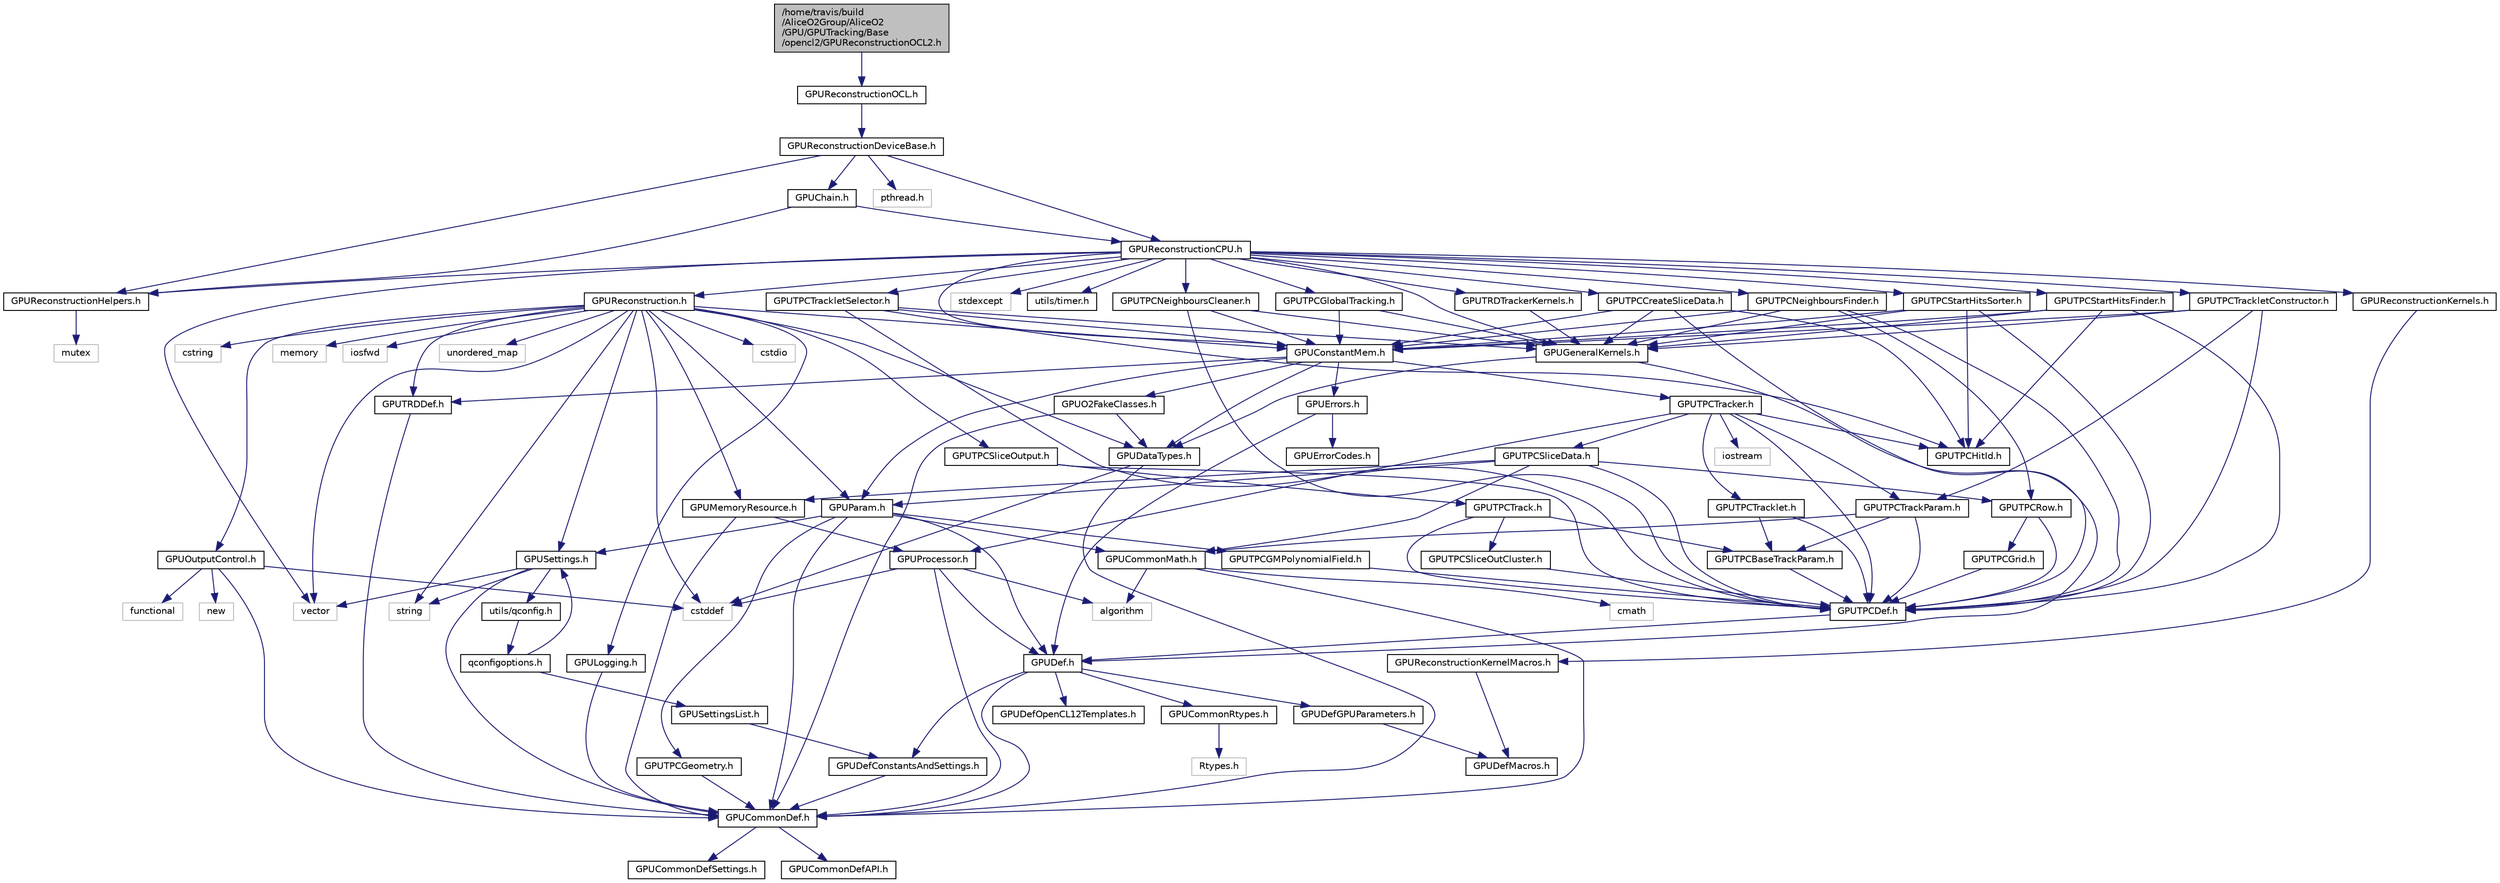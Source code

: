 digraph "/home/travis/build/AliceO2Group/AliceO2/GPU/GPUTracking/Base/opencl2/GPUReconstructionOCL2.h"
{
 // INTERACTIVE_SVG=YES
  bgcolor="transparent";
  edge [fontname="Helvetica",fontsize="10",labelfontname="Helvetica",labelfontsize="10"];
  node [fontname="Helvetica",fontsize="10",shape=record];
  Node0 [label="/home/travis/build\l/AliceO2Group/AliceO2\l/GPU/GPUTracking/Base\l/opencl2/GPUReconstructionOCL2.h",height=0.2,width=0.4,color="black", fillcolor="grey75", style="filled", fontcolor="black"];
  Node0 -> Node1 [color="midnightblue",fontsize="10",style="solid",fontname="Helvetica"];
  Node1 [label="GPUReconstructionOCL.h",height=0.2,width=0.4,color="black",URL="$d5/de0/GPUReconstructionOCL_8h.html"];
  Node1 -> Node2 [color="midnightblue",fontsize="10",style="solid",fontname="Helvetica"];
  Node2 [label="GPUReconstructionDeviceBase.h",height=0.2,width=0.4,color="black",URL="$d0/d92/GPUReconstructionDeviceBase_8h.html"];
  Node2 -> Node3 [color="midnightblue",fontsize="10",style="solid",fontname="Helvetica"];
  Node3 [label="GPUReconstructionCPU.h",height=0.2,width=0.4,color="black",URL="$dd/dc0/GPUReconstructionCPU_8h.html"];
  Node3 -> Node4 [color="midnightblue",fontsize="10",style="solid",fontname="Helvetica"];
  Node4 [label="GPUReconstruction.h",height=0.2,width=0.4,color="black",URL="$d2/de8/GPUReconstruction_8h.html"];
  Node4 -> Node5 [color="midnightblue",fontsize="10",style="solid",fontname="Helvetica"];
  Node5 [label="cstddef",height=0.2,width=0.4,color="grey75"];
  Node4 -> Node6 [color="midnightblue",fontsize="10",style="solid",fontname="Helvetica"];
  Node6 [label="cstdio",height=0.2,width=0.4,color="grey75"];
  Node4 -> Node7 [color="midnightblue",fontsize="10",style="solid",fontname="Helvetica"];
  Node7 [label="cstring",height=0.2,width=0.4,color="grey75"];
  Node4 -> Node8 [color="midnightblue",fontsize="10",style="solid",fontname="Helvetica"];
  Node8 [label="string",height=0.2,width=0.4,color="grey75"];
  Node4 -> Node9 [color="midnightblue",fontsize="10",style="solid",fontname="Helvetica"];
  Node9 [label="memory",height=0.2,width=0.4,color="grey75"];
  Node4 -> Node10 [color="midnightblue",fontsize="10",style="solid",fontname="Helvetica"];
  Node10 [label="iosfwd",height=0.2,width=0.4,color="grey75"];
  Node4 -> Node11 [color="midnightblue",fontsize="10",style="solid",fontname="Helvetica"];
  Node11 [label="vector",height=0.2,width=0.4,color="grey75"];
  Node4 -> Node12 [color="midnightblue",fontsize="10",style="solid",fontname="Helvetica"];
  Node12 [label="unordered_map",height=0.2,width=0.4,color="grey75"];
  Node4 -> Node13 [color="midnightblue",fontsize="10",style="solid",fontname="Helvetica"];
  Node13 [label="GPUTRDDef.h",height=0.2,width=0.4,color="black",URL="$d7/d4f/GPUTRDDef_8h.html"];
  Node13 -> Node14 [color="midnightblue",fontsize="10",style="solid",fontname="Helvetica"];
  Node14 [label="GPUCommonDef.h",height=0.2,width=0.4,color="black",URL="$df/d21/GPUCommonDef_8h.html"];
  Node14 -> Node15 [color="midnightblue",fontsize="10",style="solid",fontname="Helvetica"];
  Node15 [label="GPUCommonDefSettings.h",height=0.2,width=0.4,color="black",URL="$d5/d93/GPUCommonDefSettings_8h.html"];
  Node14 -> Node16 [color="midnightblue",fontsize="10",style="solid",fontname="Helvetica"];
  Node16 [label="GPUCommonDefAPI.h",height=0.2,width=0.4,color="black",URL="$da/d5a/GPUCommonDefAPI_8h.html"];
  Node4 -> Node17 [color="midnightblue",fontsize="10",style="solid",fontname="Helvetica"];
  Node17 [label="GPUParam.h",height=0.2,width=0.4,color="black",URL="$df/d13/GPUParam_8h.html"];
  Node17 -> Node14 [color="midnightblue",fontsize="10",style="solid",fontname="Helvetica"];
  Node17 -> Node18 [color="midnightblue",fontsize="10",style="solid",fontname="Helvetica"];
  Node18 [label="GPUCommonMath.h",height=0.2,width=0.4,color="black",URL="$d6/da2/GPUCommonMath_8h.html"];
  Node18 -> Node14 [color="midnightblue",fontsize="10",style="solid",fontname="Helvetica"];
  Node18 -> Node19 [color="midnightblue",fontsize="10",style="solid",fontname="Helvetica"];
  Node19 [label="cmath",height=0.2,width=0.4,color="grey75"];
  Node18 -> Node20 [color="midnightblue",fontsize="10",style="solid",fontname="Helvetica"];
  Node20 [label="algorithm",height=0.2,width=0.4,color="grey75"];
  Node17 -> Node21 [color="midnightblue",fontsize="10",style="solid",fontname="Helvetica"];
  Node21 [label="GPUDef.h",height=0.2,width=0.4,color="black",URL="$d2/d6d/GPUDef_8h.html"];
  Node21 -> Node14 [color="midnightblue",fontsize="10",style="solid",fontname="Helvetica"];
  Node21 -> Node22 [color="midnightblue",fontsize="10",style="solid",fontname="Helvetica"];
  Node22 [label="GPUDefConstantsAndSettings.h",height=0.2,width=0.4,color="black",URL="$d2/d37/GPUDefConstantsAndSettings_8h.html"];
  Node22 -> Node14 [color="midnightblue",fontsize="10",style="solid",fontname="Helvetica"];
  Node21 -> Node23 [color="midnightblue",fontsize="10",style="solid",fontname="Helvetica"];
  Node23 [label="GPUDefGPUParameters.h",height=0.2,width=0.4,color="black",URL="$dc/de9/GPUDefGPUParameters_8h.html"];
  Node23 -> Node24 [color="midnightblue",fontsize="10",style="solid",fontname="Helvetica"];
  Node24 [label="GPUDefMacros.h",height=0.2,width=0.4,color="black",URL="$d6/dff/GPUDefMacros_8h.html"];
  Node21 -> Node25 [color="midnightblue",fontsize="10",style="solid",fontname="Helvetica"];
  Node25 [label="GPUDefOpenCL12Templates.h",height=0.2,width=0.4,color="black",URL="$d3/d4c/GPUDefOpenCL12Templates_8h.html"];
  Node21 -> Node26 [color="midnightblue",fontsize="10",style="solid",fontname="Helvetica"];
  Node26 [label="GPUCommonRtypes.h",height=0.2,width=0.4,color="black",URL="$d2/d45/GPUCommonRtypes_8h.html"];
  Node26 -> Node27 [color="midnightblue",fontsize="10",style="solid",fontname="Helvetica"];
  Node27 [label="Rtypes.h",height=0.2,width=0.4,color="grey75"];
  Node17 -> Node28 [color="midnightblue",fontsize="10",style="solid",fontname="Helvetica"];
  Node28 [label="GPUSettings.h",height=0.2,width=0.4,color="black",URL="$dd/dc6/GPUSettings_8h.html"];
  Node28 -> Node14 [color="midnightblue",fontsize="10",style="solid",fontname="Helvetica"];
  Node28 -> Node11 [color="midnightblue",fontsize="10",style="solid",fontname="Helvetica"];
  Node28 -> Node8 [color="midnightblue",fontsize="10",style="solid",fontname="Helvetica"];
  Node28 -> Node29 [color="midnightblue",fontsize="10",style="solid",fontname="Helvetica"];
  Node29 [label="utils/qconfig.h",height=0.2,width=0.4,color="black",URL="$da/d08/qconfig_8h.html"];
  Node29 -> Node30 [color="midnightblue",fontsize="10",style="solid",fontname="Helvetica"];
  Node30 [label="qconfigoptions.h",height=0.2,width=0.4,color="black",URL="$d8/de9/qconfigoptions_8h.html"];
  Node30 -> Node28 [color="midnightblue",fontsize="10",style="solid",fontname="Helvetica"];
  Node30 -> Node31 [color="midnightblue",fontsize="10",style="solid",fontname="Helvetica"];
  Node31 [label="GPUSettingsList.h",height=0.2,width=0.4,color="black",URL="$d4/d57/GPUSettingsList_8h.html"];
  Node31 -> Node22 [color="midnightblue",fontsize="10",style="solid",fontname="Helvetica"];
  Node17 -> Node32 [color="midnightblue",fontsize="10",style="solid",fontname="Helvetica"];
  Node32 [label="GPUTPCGeometry.h",height=0.2,width=0.4,color="black",URL="$d6/d1b/GPUTPCGeometry_8h.html"];
  Node32 -> Node14 [color="midnightblue",fontsize="10",style="solid",fontname="Helvetica"];
  Node17 -> Node33 [color="midnightblue",fontsize="10",style="solid",fontname="Helvetica"];
  Node33 [label="GPUTPCGMPolynomialField.h",height=0.2,width=0.4,color="black",URL="$d9/d9c/GPUTPCGMPolynomialField_8h.html"];
  Node33 -> Node34 [color="midnightblue",fontsize="10",style="solid",fontname="Helvetica"];
  Node34 [label="GPUTPCDef.h",height=0.2,width=0.4,color="black",URL="$da/dab/GPUTPCDef_8h.html"];
  Node34 -> Node21 [color="midnightblue",fontsize="10",style="solid",fontname="Helvetica"];
  Node4 -> Node28 [color="midnightblue",fontsize="10",style="solid",fontname="Helvetica"];
  Node4 -> Node35 [color="midnightblue",fontsize="10",style="solid",fontname="Helvetica"];
  Node35 [label="GPUOutputControl.h",height=0.2,width=0.4,color="black",URL="$d5/d5b/GPUOutputControl_8h.html"];
  Node35 -> Node14 [color="midnightblue",fontsize="10",style="solid",fontname="Helvetica"];
  Node35 -> Node5 [color="midnightblue",fontsize="10",style="solid",fontname="Helvetica"];
  Node35 -> Node36 [color="midnightblue",fontsize="10",style="solid",fontname="Helvetica"];
  Node36 [label="functional",height=0.2,width=0.4,color="grey75"];
  Node35 -> Node37 [color="midnightblue",fontsize="10",style="solid",fontname="Helvetica"];
  Node37 [label="new",height=0.2,width=0.4,color="grey75"];
  Node4 -> Node38 [color="midnightblue",fontsize="10",style="solid",fontname="Helvetica"];
  Node38 [label="GPUMemoryResource.h",height=0.2,width=0.4,color="black",URL="$d5/da6/GPUMemoryResource_8h.html"];
  Node38 -> Node14 [color="midnightblue",fontsize="10",style="solid",fontname="Helvetica"];
  Node38 -> Node39 [color="midnightblue",fontsize="10",style="solid",fontname="Helvetica"];
  Node39 [label="GPUProcessor.h",height=0.2,width=0.4,color="black",URL="$d6/d57/GPUProcessor_8h.html"];
  Node39 -> Node14 [color="midnightblue",fontsize="10",style="solid",fontname="Helvetica"];
  Node39 -> Node21 [color="midnightblue",fontsize="10",style="solid",fontname="Helvetica"];
  Node39 -> Node5 [color="midnightblue",fontsize="10",style="solid",fontname="Helvetica"];
  Node39 -> Node20 [color="midnightblue",fontsize="10",style="solid",fontname="Helvetica"];
  Node4 -> Node40 [color="midnightblue",fontsize="10",style="solid",fontname="Helvetica"];
  Node40 [label="GPUConstantMem.h",height=0.2,width=0.4,color="black",URL="$db/df8/GPUConstantMem_8h.html"];
  Node40 -> Node41 [color="midnightblue",fontsize="10",style="solid",fontname="Helvetica"];
  Node41 [label="GPUTPCTracker.h",height=0.2,width=0.4,color="black",URL="$d6/d25/GPUTPCTracker_8h.html"];
  Node41 -> Node34 [color="midnightblue",fontsize="10",style="solid",fontname="Helvetica"];
  Node41 -> Node42 [color="midnightblue",fontsize="10",style="solid",fontname="Helvetica"];
  Node42 [label="iostream",height=0.2,width=0.4,color="grey75"];
  Node41 -> Node43 [color="midnightblue",fontsize="10",style="solid",fontname="Helvetica"];
  Node43 [label="GPUTPCHitId.h",height=0.2,width=0.4,color="black",URL="$dd/d7b/GPUTPCHitId_8h.html"];
  Node41 -> Node44 [color="midnightblue",fontsize="10",style="solid",fontname="Helvetica"];
  Node44 [label="GPUTPCSliceData.h",height=0.2,width=0.4,color="black",URL="$df/d4a/GPUTPCSliceData_8h.html"];
  Node44 -> Node34 [color="midnightblue",fontsize="10",style="solid",fontname="Helvetica"];
  Node44 -> Node45 [color="midnightblue",fontsize="10",style="solid",fontname="Helvetica"];
  Node45 [label="GPUTPCRow.h",height=0.2,width=0.4,color="black",URL="$d8/dff/GPUTPCRow_8h.html"];
  Node45 -> Node34 [color="midnightblue",fontsize="10",style="solid",fontname="Helvetica"];
  Node45 -> Node46 [color="midnightblue",fontsize="10",style="solid",fontname="Helvetica"];
  Node46 [label="GPUTPCGrid.h",height=0.2,width=0.4,color="black",URL="$d3/da7/GPUTPCGrid_8h.html"];
  Node46 -> Node34 [color="midnightblue",fontsize="10",style="solid",fontname="Helvetica"];
  Node44 -> Node18 [color="midnightblue",fontsize="10",style="solid",fontname="Helvetica"];
  Node44 -> Node17 [color="midnightblue",fontsize="10",style="solid",fontname="Helvetica"];
  Node44 -> Node38 [color="midnightblue",fontsize="10",style="solid",fontname="Helvetica"];
  Node41 -> Node47 [color="midnightblue",fontsize="10",style="solid",fontname="Helvetica"];
  Node47 [label="GPUTPCTrackParam.h",height=0.2,width=0.4,color="black",URL="$de/d15/GPUTPCTrackParam_8h.html"];
  Node47 -> Node48 [color="midnightblue",fontsize="10",style="solid",fontname="Helvetica"];
  Node48 [label="GPUTPCBaseTrackParam.h",height=0.2,width=0.4,color="black",URL="$df/d00/GPUTPCBaseTrackParam_8h.html"];
  Node48 -> Node34 [color="midnightblue",fontsize="10",style="solid",fontname="Helvetica"];
  Node47 -> Node34 [color="midnightblue",fontsize="10",style="solid",fontname="Helvetica"];
  Node47 -> Node18 [color="midnightblue",fontsize="10",style="solid",fontname="Helvetica"];
  Node41 -> Node49 [color="midnightblue",fontsize="10",style="solid",fontname="Helvetica"];
  Node49 [label="GPUTPCTracklet.h",height=0.2,width=0.4,color="black",URL="$db/d6e/GPUTPCTracklet_8h.html"];
  Node49 -> Node48 [color="midnightblue",fontsize="10",style="solid",fontname="Helvetica"];
  Node49 -> Node34 [color="midnightblue",fontsize="10",style="solid",fontname="Helvetica"];
  Node41 -> Node39 [color="midnightblue",fontsize="10",style="solid",fontname="Helvetica"];
  Node40 -> Node17 [color="midnightblue",fontsize="10",style="solid",fontname="Helvetica"];
  Node40 -> Node50 [color="midnightblue",fontsize="10",style="solid",fontname="Helvetica"];
  Node50 [label="GPUDataTypes.h",height=0.2,width=0.4,color="black",URL="$d4/dc5/GPUDataTypes_8h.html"];
  Node50 -> Node14 [color="midnightblue",fontsize="10",style="solid",fontname="Helvetica"];
  Node50 -> Node5 [color="midnightblue",fontsize="10",style="solid",fontname="Helvetica"];
  Node40 -> Node51 [color="midnightblue",fontsize="10",style="solid",fontname="Helvetica"];
  Node51 [label="GPUErrors.h",height=0.2,width=0.4,color="black",URL="$da/da4/GPUErrors_8h.html"];
  Node51 -> Node21 [color="midnightblue",fontsize="10",style="solid",fontname="Helvetica"];
  Node51 -> Node52 [color="midnightblue",fontsize="10",style="solid",fontname="Helvetica"];
  Node52 [label="GPUErrorCodes.h",height=0.2,width=0.4,color="black",URL="$de/d0d/GPUErrorCodes_8h.html"];
  Node40 -> Node13 [color="midnightblue",fontsize="10",style="solid",fontname="Helvetica"];
  Node40 -> Node53 [color="midnightblue",fontsize="10",style="solid",fontname="Helvetica"];
  Node53 [label="GPUO2FakeClasses.h",height=0.2,width=0.4,color="black",URL="$da/d28/GPUO2FakeClasses_8h.html"];
  Node53 -> Node14 [color="midnightblue",fontsize="10",style="solid",fontname="Helvetica"];
  Node53 -> Node50 [color="midnightblue",fontsize="10",style="solid",fontname="Helvetica"];
  Node4 -> Node54 [color="midnightblue",fontsize="10",style="solid",fontname="Helvetica"];
  Node54 [label="GPUTPCSliceOutput.h",height=0.2,width=0.4,color="black",URL="$da/d4b/GPUTPCSliceOutput_8h.html"];
  Node54 -> Node34 [color="midnightblue",fontsize="10",style="solid",fontname="Helvetica"];
  Node54 -> Node55 [color="midnightblue",fontsize="10",style="solid",fontname="Helvetica"];
  Node55 [label="GPUTPCTrack.h",height=0.2,width=0.4,color="black",URL="$d0/d88/GPUTPCTrack_8h.html"];
  Node55 -> Node48 [color="midnightblue",fontsize="10",style="solid",fontname="Helvetica"];
  Node55 -> Node34 [color="midnightblue",fontsize="10",style="solid",fontname="Helvetica"];
  Node55 -> Node56 [color="midnightblue",fontsize="10",style="solid",fontname="Helvetica"];
  Node56 [label="GPUTPCSliceOutCluster.h",height=0.2,width=0.4,color="black",URL="$d2/dd5/GPUTPCSliceOutCluster_8h.html"];
  Node56 -> Node34 [color="midnightblue",fontsize="10",style="solid",fontname="Helvetica"];
  Node4 -> Node50 [color="midnightblue",fontsize="10",style="solid",fontname="Helvetica"];
  Node4 -> Node57 [color="midnightblue",fontsize="10",style="solid",fontname="Helvetica"];
  Node57 [label="GPULogging.h",height=0.2,width=0.4,color="black",URL="$df/ddc/GPULogging_8h.html"];
  Node57 -> Node14 [color="midnightblue",fontsize="10",style="solid",fontname="Helvetica"];
  Node3 -> Node58 [color="midnightblue",fontsize="10",style="solid",fontname="Helvetica"];
  Node58 [label="GPUReconstructionHelpers.h",height=0.2,width=0.4,color="black",URL="$de/d58/GPUReconstructionHelpers_8h.html"];
  Node58 -> Node59 [color="midnightblue",fontsize="10",style="solid",fontname="Helvetica"];
  Node59 [label="mutex",height=0.2,width=0.4,color="grey75"];
  Node3 -> Node40 [color="midnightblue",fontsize="10",style="solid",fontname="Helvetica"];
  Node3 -> Node60 [color="midnightblue",fontsize="10",style="solid",fontname="Helvetica"];
  Node60 [label="stdexcept",height=0.2,width=0.4,color="grey75"];
  Node3 -> Node61 [color="midnightblue",fontsize="10",style="solid",fontname="Helvetica"];
  Node61 [label="utils/timer.h",height=0.2,width=0.4,color="black",URL="$d5/dd0/timer_8h.html"];
  Node3 -> Node11 [color="midnightblue",fontsize="10",style="solid",fontname="Helvetica"];
  Node3 -> Node62 [color="midnightblue",fontsize="10",style="solid",fontname="Helvetica"];
  Node62 [label="GPUGeneralKernels.h",height=0.2,width=0.4,color="black",URL="$d9/de5/GPUGeneralKernels_8h.html"];
  Node62 -> Node21 [color="midnightblue",fontsize="10",style="solid",fontname="Helvetica"];
  Node62 -> Node50 [color="midnightblue",fontsize="10",style="solid",fontname="Helvetica"];
  Node3 -> Node63 [color="midnightblue",fontsize="10",style="solid",fontname="Helvetica"];
  Node63 [label="GPUTPCCreateSliceData.h",height=0.2,width=0.4,color="black",URL="$d3/d5e/GPUTPCCreateSliceData_8h.html"];
  Node63 -> Node34 [color="midnightblue",fontsize="10",style="solid",fontname="Helvetica"];
  Node63 -> Node43 [color="midnightblue",fontsize="10",style="solid",fontname="Helvetica"];
  Node63 -> Node62 [color="midnightblue",fontsize="10",style="solid",fontname="Helvetica"];
  Node63 -> Node40 [color="midnightblue",fontsize="10",style="solid",fontname="Helvetica"];
  Node3 -> Node64 [color="midnightblue",fontsize="10",style="solid",fontname="Helvetica"];
  Node64 [label="GPUTPCNeighboursFinder.h",height=0.2,width=0.4,color="black",URL="$d7/d59/GPUTPCNeighboursFinder_8h.html"];
  Node64 -> Node34 [color="midnightblue",fontsize="10",style="solid",fontname="Helvetica"];
  Node64 -> Node45 [color="midnightblue",fontsize="10",style="solid",fontname="Helvetica"];
  Node64 -> Node62 [color="midnightblue",fontsize="10",style="solid",fontname="Helvetica"];
  Node64 -> Node40 [color="midnightblue",fontsize="10",style="solid",fontname="Helvetica"];
  Node3 -> Node65 [color="midnightblue",fontsize="10",style="solid",fontname="Helvetica"];
  Node65 [label="GPUTPCNeighboursCleaner.h",height=0.2,width=0.4,color="black",URL="$d5/d70/GPUTPCNeighboursCleaner_8h.html"];
  Node65 -> Node34 [color="midnightblue",fontsize="10",style="solid",fontname="Helvetica"];
  Node65 -> Node62 [color="midnightblue",fontsize="10",style="solid",fontname="Helvetica"];
  Node65 -> Node40 [color="midnightblue",fontsize="10",style="solid",fontname="Helvetica"];
  Node3 -> Node66 [color="midnightblue",fontsize="10",style="solid",fontname="Helvetica"];
  Node66 [label="GPUTPCStartHitsFinder.h",height=0.2,width=0.4,color="black",URL="$d0/d04/GPUTPCStartHitsFinder_8h.html"];
  Node66 -> Node34 [color="midnightblue",fontsize="10",style="solid",fontname="Helvetica"];
  Node66 -> Node43 [color="midnightblue",fontsize="10",style="solid",fontname="Helvetica"];
  Node66 -> Node62 [color="midnightblue",fontsize="10",style="solid",fontname="Helvetica"];
  Node66 -> Node40 [color="midnightblue",fontsize="10",style="solid",fontname="Helvetica"];
  Node3 -> Node67 [color="midnightblue",fontsize="10",style="solid",fontname="Helvetica"];
  Node67 [label="GPUTPCStartHitsSorter.h",height=0.2,width=0.4,color="black",URL="$df/d93/GPUTPCStartHitsSorter_8h.html"];
  Node67 -> Node34 [color="midnightblue",fontsize="10",style="solid",fontname="Helvetica"];
  Node67 -> Node43 [color="midnightblue",fontsize="10",style="solid",fontname="Helvetica"];
  Node67 -> Node62 [color="midnightblue",fontsize="10",style="solid",fontname="Helvetica"];
  Node67 -> Node40 [color="midnightblue",fontsize="10",style="solid",fontname="Helvetica"];
  Node3 -> Node68 [color="midnightblue",fontsize="10",style="solid",fontname="Helvetica"];
  Node68 [label="GPUTPCTrackletConstructor.h",height=0.2,width=0.4,color="black",URL="$de/d72/GPUTPCTrackletConstructor_8h.html"];
  Node68 -> Node34 [color="midnightblue",fontsize="10",style="solid",fontname="Helvetica"];
  Node68 -> Node47 [color="midnightblue",fontsize="10",style="solid",fontname="Helvetica"];
  Node68 -> Node62 [color="midnightblue",fontsize="10",style="solid",fontname="Helvetica"];
  Node68 -> Node40 [color="midnightblue",fontsize="10",style="solid",fontname="Helvetica"];
  Node3 -> Node69 [color="midnightblue",fontsize="10",style="solid",fontname="Helvetica"];
  Node69 [label="GPUTPCTrackletSelector.h",height=0.2,width=0.4,color="black",URL="$d4/d0c/GPUTPCTrackletSelector_8h.html"];
  Node69 -> Node34 [color="midnightblue",fontsize="10",style="solid",fontname="Helvetica"];
  Node69 -> Node43 [color="midnightblue",fontsize="10",style="solid",fontname="Helvetica"];
  Node69 -> Node62 [color="midnightblue",fontsize="10",style="solid",fontname="Helvetica"];
  Node69 -> Node40 [color="midnightblue",fontsize="10",style="solid",fontname="Helvetica"];
  Node3 -> Node70 [color="midnightblue",fontsize="10",style="solid",fontname="Helvetica"];
  Node70 [label="GPUTPCGlobalTracking.h",height=0.2,width=0.4,color="black",URL="$d1/d89/GPUTPCGlobalTracking_8h.html"];
  Node70 -> Node62 [color="midnightblue",fontsize="10",style="solid",fontname="Helvetica"];
  Node70 -> Node40 [color="midnightblue",fontsize="10",style="solid",fontname="Helvetica"];
  Node3 -> Node71 [color="midnightblue",fontsize="10",style="solid",fontname="Helvetica"];
  Node71 [label="GPUTRDTrackerKernels.h",height=0.2,width=0.4,color="black",URL="$d6/dbd/GPUTRDTrackerKernels_8h.html"];
  Node71 -> Node62 [color="midnightblue",fontsize="10",style="solid",fontname="Helvetica"];
  Node3 -> Node72 [color="midnightblue",fontsize="10",style="solid",fontname="Helvetica"];
  Node72 [label="GPUReconstructionKernels.h",height=0.2,width=0.4,color="black",URL="$d4/d54/GPUReconstructionKernels_8h.html"];
  Node72 -> Node73 [color="midnightblue",fontsize="10",style="solid",fontname="Helvetica"];
  Node73 [label="GPUReconstructionKernelMacros.h",height=0.2,width=0.4,color="black",URL="$df/d18/GPUReconstructionKernelMacros_8h.html"];
  Node73 -> Node24 [color="midnightblue",fontsize="10",style="solid",fontname="Helvetica"];
  Node2 -> Node74 [color="midnightblue",fontsize="10",style="solid",fontname="Helvetica"];
  Node74 [label="pthread.h",height=0.2,width=0.4,color="grey75"];
  Node2 -> Node58 [color="midnightblue",fontsize="10",style="solid",fontname="Helvetica"];
  Node2 -> Node75 [color="midnightblue",fontsize="10",style="solid",fontname="Helvetica"];
  Node75 [label="GPUChain.h",height=0.2,width=0.4,color="black",URL="$d3/dbe/GPUChain_8h.html"];
  Node75 -> Node3 [color="midnightblue",fontsize="10",style="solid",fontname="Helvetica"];
  Node75 -> Node58 [color="midnightblue",fontsize="10",style="solid",fontname="Helvetica"];
}
